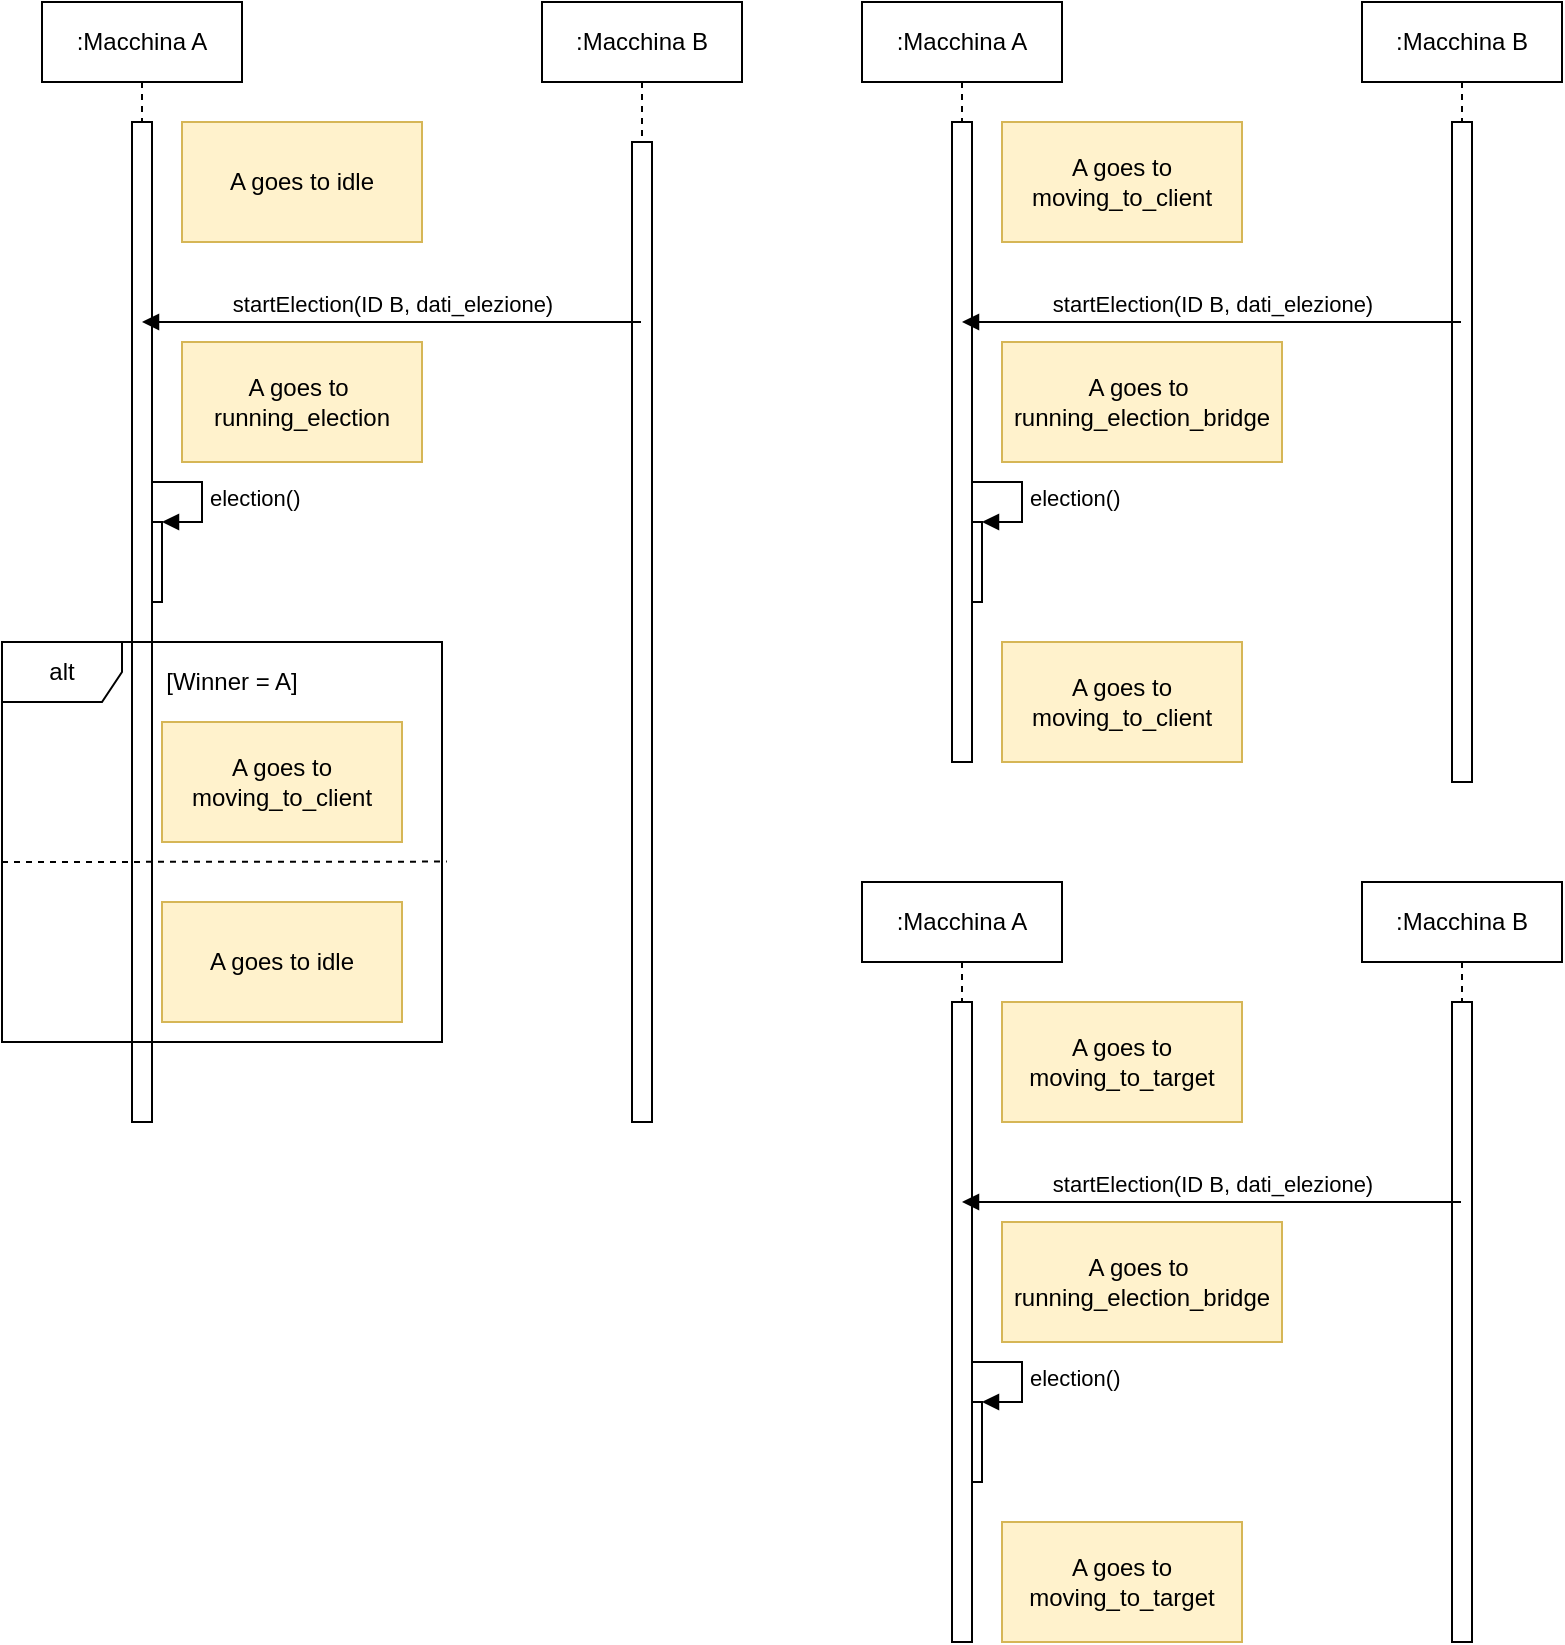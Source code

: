 <mxfile version="12.9.3" type="device"><diagram id="Dv6B22hDF7tJ64m0Asda" name="Page-1"><mxGraphModel dx="1422" dy="822" grid="1" gridSize="10" guides="1" tooltips="1" connect="1" arrows="1" fold="1" page="1" pageScale="1" pageWidth="827" pageHeight="1169" math="0" shadow="0"><root><mxCell id="0"/><mxCell id="1" parent="0"/><mxCell id="rG6eWdgWj3cRR8IrUH7P-1" value=":Macchina A" style="shape=umlLifeline;perimeter=lifelinePerimeter;whiteSpace=wrap;html=1;container=1;collapsible=0;recursiveResize=0;outlineConnect=0;" vertex="1" parent="1"><mxGeometry x="40" y="40" width="100" height="560" as="geometry"/></mxCell><mxCell id="rG6eWdgWj3cRR8IrUH7P-4" value="" style="html=1;points=[];perimeter=orthogonalPerimeter;" vertex="1" parent="rG6eWdgWj3cRR8IrUH7P-1"><mxGeometry x="50" y="260" width="10" height="40" as="geometry"/></mxCell><mxCell id="rG6eWdgWj3cRR8IrUH7P-5" value="election()" style="edgeStyle=orthogonalEdgeStyle;html=1;align=left;spacingLeft=2;endArrow=block;rounded=0;entryX=1;entryY=0;" edge="1" target="rG6eWdgWj3cRR8IrUH7P-4" parent="rG6eWdgWj3cRR8IrUH7P-1"><mxGeometry relative="1" as="geometry"><mxPoint x="55" y="240" as="sourcePoint"/><Array as="points"><mxPoint x="80" y="240"/></Array></mxGeometry></mxCell><mxCell id="rG6eWdgWj3cRR8IrUH7P-15" value="" style="html=1;points=[];perimeter=orthogonalPerimeter;" vertex="1" parent="rG6eWdgWj3cRR8IrUH7P-1"><mxGeometry x="45" y="60" width="10" height="500" as="geometry"/></mxCell><mxCell id="rG6eWdgWj3cRR8IrUH7P-2" value=":Macchina B" style="shape=umlLifeline;perimeter=lifelinePerimeter;whiteSpace=wrap;html=1;container=1;collapsible=0;recursiveResize=0;outlineConnect=0;" vertex="1" parent="1"><mxGeometry x="290" y="40" width="100" height="560" as="geometry"/></mxCell><mxCell id="rG6eWdgWj3cRR8IrUH7P-40" value="" style="html=1;points=[];perimeter=orthogonalPerimeter;" vertex="1" parent="rG6eWdgWj3cRR8IrUH7P-2"><mxGeometry x="45" y="70" width="10" height="490" as="geometry"/></mxCell><mxCell id="rG6eWdgWj3cRR8IrUH7P-3" value="startElection(ID B, dati_elezione)" style="html=1;verticalAlign=bottom;endArrow=block;" edge="1" parent="1" source="rG6eWdgWj3cRR8IrUH7P-2" target="rG6eWdgWj3cRR8IrUH7P-1"><mxGeometry width="80" relative="1" as="geometry"><mxPoint x="150" y="130" as="sourcePoint"/><mxPoint x="230" y="130" as="targetPoint"/><Array as="points"><mxPoint x="290" y="200"/></Array></mxGeometry></mxCell><mxCell id="rG6eWdgWj3cRR8IrUH7P-7" value="A goes to idle" style="rounded=0;whiteSpace=wrap;html=1;fillColor=#fff2cc;strokeColor=#d6b656;" vertex="1" parent="1"><mxGeometry x="110" y="100" width="120" height="60" as="geometry"/></mxCell><mxCell id="rG6eWdgWj3cRR8IrUH7P-8" value="A goes to idle" style="rounded=0;whiteSpace=wrap;html=1;fillColor=#fff2cc;strokeColor=#d6b656;" vertex="1" parent="1"><mxGeometry x="100" y="490" width="120" height="60" as="geometry"/></mxCell><mxCell id="rG6eWdgWj3cRR8IrUH7P-9" value="A goes to moving_to_client" style="rounded=0;whiteSpace=wrap;html=1;fillColor=#fff2cc;strokeColor=#d6b656;" vertex="1" parent="1"><mxGeometry x="520" y="100" width="120" height="60" as="geometry"/></mxCell><mxCell id="rG6eWdgWj3cRR8IrUH7P-10" value="A goes to moving_to_client" style="rounded=0;whiteSpace=wrap;html=1;fillColor=#fff2cc;strokeColor=#d6b656;" vertex="1" parent="1"><mxGeometry x="520" y="360" width="120" height="60" as="geometry"/></mxCell><mxCell id="rG6eWdgWj3cRR8IrUH7P-11" value="A goes to moving_to_target" style="rounded=0;whiteSpace=wrap;html=1;fillColor=#fff2cc;strokeColor=#d6b656;" vertex="1" parent="1"><mxGeometry x="520" y="540" width="120" height="60" as="geometry"/></mxCell><mxCell id="rG6eWdgWj3cRR8IrUH7P-12" value="A goes to moving_to_target" style="rounded=0;whiteSpace=wrap;html=1;fillColor=#fff2cc;strokeColor=#d6b656;" vertex="1" parent="1"><mxGeometry x="520" y="800" width="120" height="60" as="geometry"/></mxCell><mxCell id="rG6eWdgWj3cRR8IrUH7P-13" value="A goes to&amp;nbsp;&lt;br&gt;running_election" style="rounded=0;whiteSpace=wrap;html=1;fillColor=#fff2cc;strokeColor=#d6b656;" vertex="1" parent="1"><mxGeometry x="110" y="210" width="120" height="60" as="geometry"/></mxCell><mxCell id="rG6eWdgWj3cRR8IrUH7P-16" value=":Macchina A" style="shape=umlLifeline;perimeter=lifelinePerimeter;whiteSpace=wrap;html=1;container=1;collapsible=0;recursiveResize=0;outlineConnect=0;" vertex="1" parent="1"><mxGeometry x="450" y="40" width="100" height="380" as="geometry"/></mxCell><mxCell id="rG6eWdgWj3cRR8IrUH7P-17" value="" style="html=1;points=[];perimeter=orthogonalPerimeter;" vertex="1" parent="rG6eWdgWj3cRR8IrUH7P-16"><mxGeometry x="50" y="260" width="10" height="40" as="geometry"/></mxCell><mxCell id="rG6eWdgWj3cRR8IrUH7P-18" value="election()" style="edgeStyle=orthogonalEdgeStyle;html=1;align=left;spacingLeft=2;endArrow=block;rounded=0;entryX=1;entryY=0;" edge="1" parent="rG6eWdgWj3cRR8IrUH7P-16" target="rG6eWdgWj3cRR8IrUH7P-17"><mxGeometry relative="1" as="geometry"><mxPoint x="55" y="240" as="sourcePoint"/><Array as="points"><mxPoint x="80" y="240"/></Array></mxGeometry></mxCell><mxCell id="rG6eWdgWj3cRR8IrUH7P-19" value="" style="html=1;points=[];perimeter=orthogonalPerimeter;" vertex="1" parent="rG6eWdgWj3cRR8IrUH7P-16"><mxGeometry x="45" y="60" width="10" height="320" as="geometry"/></mxCell><mxCell id="rG6eWdgWj3cRR8IrUH7P-20" value=":Macchina B" style="shape=umlLifeline;perimeter=lifelinePerimeter;whiteSpace=wrap;html=1;container=1;collapsible=0;recursiveResize=0;outlineConnect=0;" vertex="1" parent="1"><mxGeometry x="700" y="40" width="100" height="390" as="geometry"/></mxCell><mxCell id="rG6eWdgWj3cRR8IrUH7P-35" value="" style="html=1;points=[];perimeter=orthogonalPerimeter;" vertex="1" parent="rG6eWdgWj3cRR8IrUH7P-20"><mxGeometry x="45" y="60" width="10" height="330" as="geometry"/></mxCell><mxCell id="rG6eWdgWj3cRR8IrUH7P-21" value="startElection(ID B, dati_elezione)" style="html=1;verticalAlign=bottom;endArrow=block;" edge="1" parent="1" source="rG6eWdgWj3cRR8IrUH7P-20" target="rG6eWdgWj3cRR8IrUH7P-16"><mxGeometry width="80" relative="1" as="geometry"><mxPoint x="560" y="130" as="sourcePoint"/><mxPoint x="640" y="130" as="targetPoint"/><Array as="points"><mxPoint x="710" y="200"/></Array></mxGeometry></mxCell><mxCell id="rG6eWdgWj3cRR8IrUH7P-25" value="A goes to&amp;nbsp;&lt;br&gt;running_election_bridge" style="rounded=0;whiteSpace=wrap;html=1;fillColor=#fff2cc;strokeColor=#d6b656;" vertex="1" parent="1"><mxGeometry x="520" y="210" width="140" height="60" as="geometry"/></mxCell><mxCell id="rG6eWdgWj3cRR8IrUH7P-28" value=":Macchina A" style="shape=umlLifeline;perimeter=lifelinePerimeter;whiteSpace=wrap;html=1;container=1;collapsible=0;recursiveResize=0;outlineConnect=0;" vertex="1" parent="1"><mxGeometry x="450" y="480" width="100" height="380" as="geometry"/></mxCell><mxCell id="rG6eWdgWj3cRR8IrUH7P-29" value="" style="html=1;points=[];perimeter=orthogonalPerimeter;" vertex="1" parent="rG6eWdgWj3cRR8IrUH7P-28"><mxGeometry x="50" y="260" width="10" height="40" as="geometry"/></mxCell><mxCell id="rG6eWdgWj3cRR8IrUH7P-30" value="election()" style="edgeStyle=orthogonalEdgeStyle;html=1;align=left;spacingLeft=2;endArrow=block;rounded=0;entryX=1;entryY=0;" edge="1" parent="rG6eWdgWj3cRR8IrUH7P-28" target="rG6eWdgWj3cRR8IrUH7P-29"><mxGeometry relative="1" as="geometry"><mxPoint x="55" y="240" as="sourcePoint"/><Array as="points"><mxPoint x="80" y="240"/></Array></mxGeometry></mxCell><mxCell id="rG6eWdgWj3cRR8IrUH7P-31" value="" style="html=1;points=[];perimeter=orthogonalPerimeter;" vertex="1" parent="rG6eWdgWj3cRR8IrUH7P-28"><mxGeometry x="45" y="60" width="10" height="320" as="geometry"/></mxCell><mxCell id="rG6eWdgWj3cRR8IrUH7P-32" value=":Macchina B" style="shape=umlLifeline;perimeter=lifelinePerimeter;whiteSpace=wrap;html=1;container=1;collapsible=0;recursiveResize=0;outlineConnect=0;" vertex="1" parent="1"><mxGeometry x="700" y="480" width="100" height="380" as="geometry"/></mxCell><mxCell id="rG6eWdgWj3cRR8IrUH7P-36" value="" style="html=1;points=[];perimeter=orthogonalPerimeter;" vertex="1" parent="rG6eWdgWj3cRR8IrUH7P-32"><mxGeometry x="45" y="60" width="10" height="320" as="geometry"/></mxCell><mxCell id="rG6eWdgWj3cRR8IrUH7P-33" value="startElection(ID B, dati_elezione)" style="html=1;verticalAlign=bottom;endArrow=block;" edge="1" parent="1" source="rG6eWdgWj3cRR8IrUH7P-32" target="rG6eWdgWj3cRR8IrUH7P-28"><mxGeometry width="80" relative="1" as="geometry"><mxPoint x="560" y="570" as="sourcePoint"/><mxPoint x="640" y="570" as="targetPoint"/><Array as="points"><mxPoint x="720" y="640"/></Array></mxGeometry></mxCell><mxCell id="rG6eWdgWj3cRR8IrUH7P-34" value="A goes to&amp;nbsp;&lt;br&gt;running_election_bridge" style="rounded=0;whiteSpace=wrap;html=1;fillColor=#fff2cc;strokeColor=#d6b656;" vertex="1" parent="1"><mxGeometry x="520" y="650" width="140" height="60" as="geometry"/></mxCell><mxCell id="rG6eWdgWj3cRR8IrUH7P-37" value="alt" style="shape=umlFrame;whiteSpace=wrap;html=1;" vertex="1" parent="1"><mxGeometry x="20" y="360" width="220" height="200" as="geometry"/></mxCell><mxCell id="rG6eWdgWj3cRR8IrUH7P-38" value="A goes to moving_to_client" style="rounded=0;whiteSpace=wrap;html=1;fillColor=#fff2cc;strokeColor=#d6b656;" vertex="1" parent="1"><mxGeometry x="100" y="400" width="120" height="60" as="geometry"/></mxCell><mxCell id="rG6eWdgWj3cRR8IrUH7P-39" value="[Winner = A]" style="text;html=1;strokeColor=none;fillColor=none;align=center;verticalAlign=middle;whiteSpace=wrap;rounded=0;" vertex="1" parent="1"><mxGeometry x="100" y="370" width="70" height="20" as="geometry"/></mxCell><mxCell id="rG6eWdgWj3cRR8IrUH7P-41" value="" style="endArrow=none;dashed=1;html=1;entryX=1.011;entryY=0.549;entryDx=0;entryDy=0;entryPerimeter=0;" edge="1" parent="1" target="rG6eWdgWj3cRR8IrUH7P-37"><mxGeometry width="50" height="50" relative="1" as="geometry"><mxPoint x="20" y="470" as="sourcePoint"/><mxPoint x="320" y="460" as="targetPoint"/><Array as="points"/></mxGeometry></mxCell></root></mxGraphModel></diagram></mxfile>